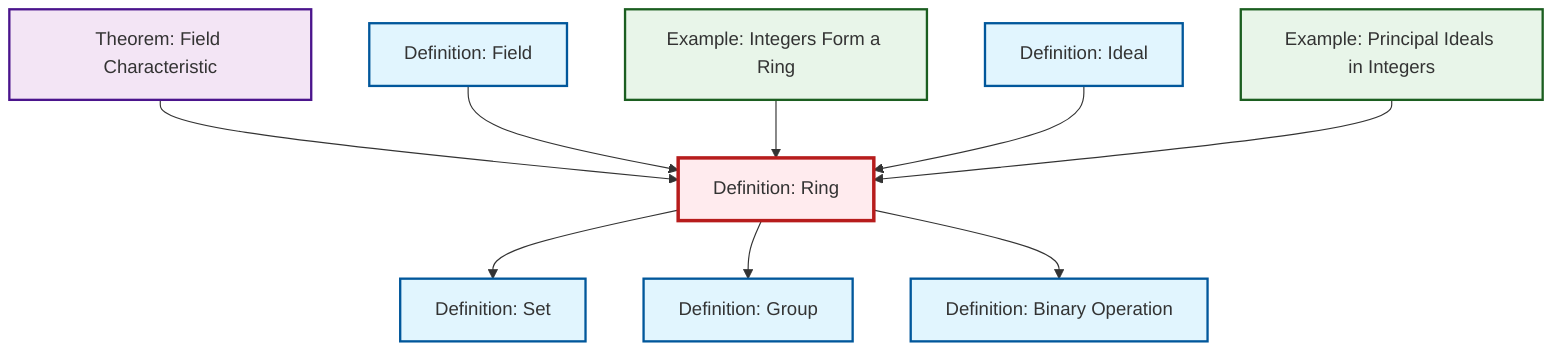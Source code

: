 graph TD
    classDef definition fill:#e1f5fe,stroke:#01579b,stroke-width:2px
    classDef theorem fill:#f3e5f5,stroke:#4a148c,stroke-width:2px
    classDef axiom fill:#fff3e0,stroke:#e65100,stroke-width:2px
    classDef example fill:#e8f5e9,stroke:#1b5e20,stroke-width:2px
    classDef current fill:#ffebee,stroke:#b71c1c,stroke-width:3px
    def-ring["Definition: Ring"]:::definition
    def-field["Definition: Field"]:::definition
    ex-principal-ideal["Example: Principal Ideals in Integers"]:::example
    def-binary-operation["Definition: Binary Operation"]:::definition
    def-ideal["Definition: Ideal"]:::definition
    thm-field-characteristic["Theorem: Field Characteristic"]:::theorem
    ex-integers-ring["Example: Integers Form a Ring"]:::example
    def-set["Definition: Set"]:::definition
    def-group["Definition: Group"]:::definition
    thm-field-characteristic --> def-ring
    def-field --> def-ring
    def-ring --> def-set
    ex-integers-ring --> def-ring
    def-ring --> def-group
    def-ideal --> def-ring
    ex-principal-ideal --> def-ring
    def-ring --> def-binary-operation
    class def-ring current